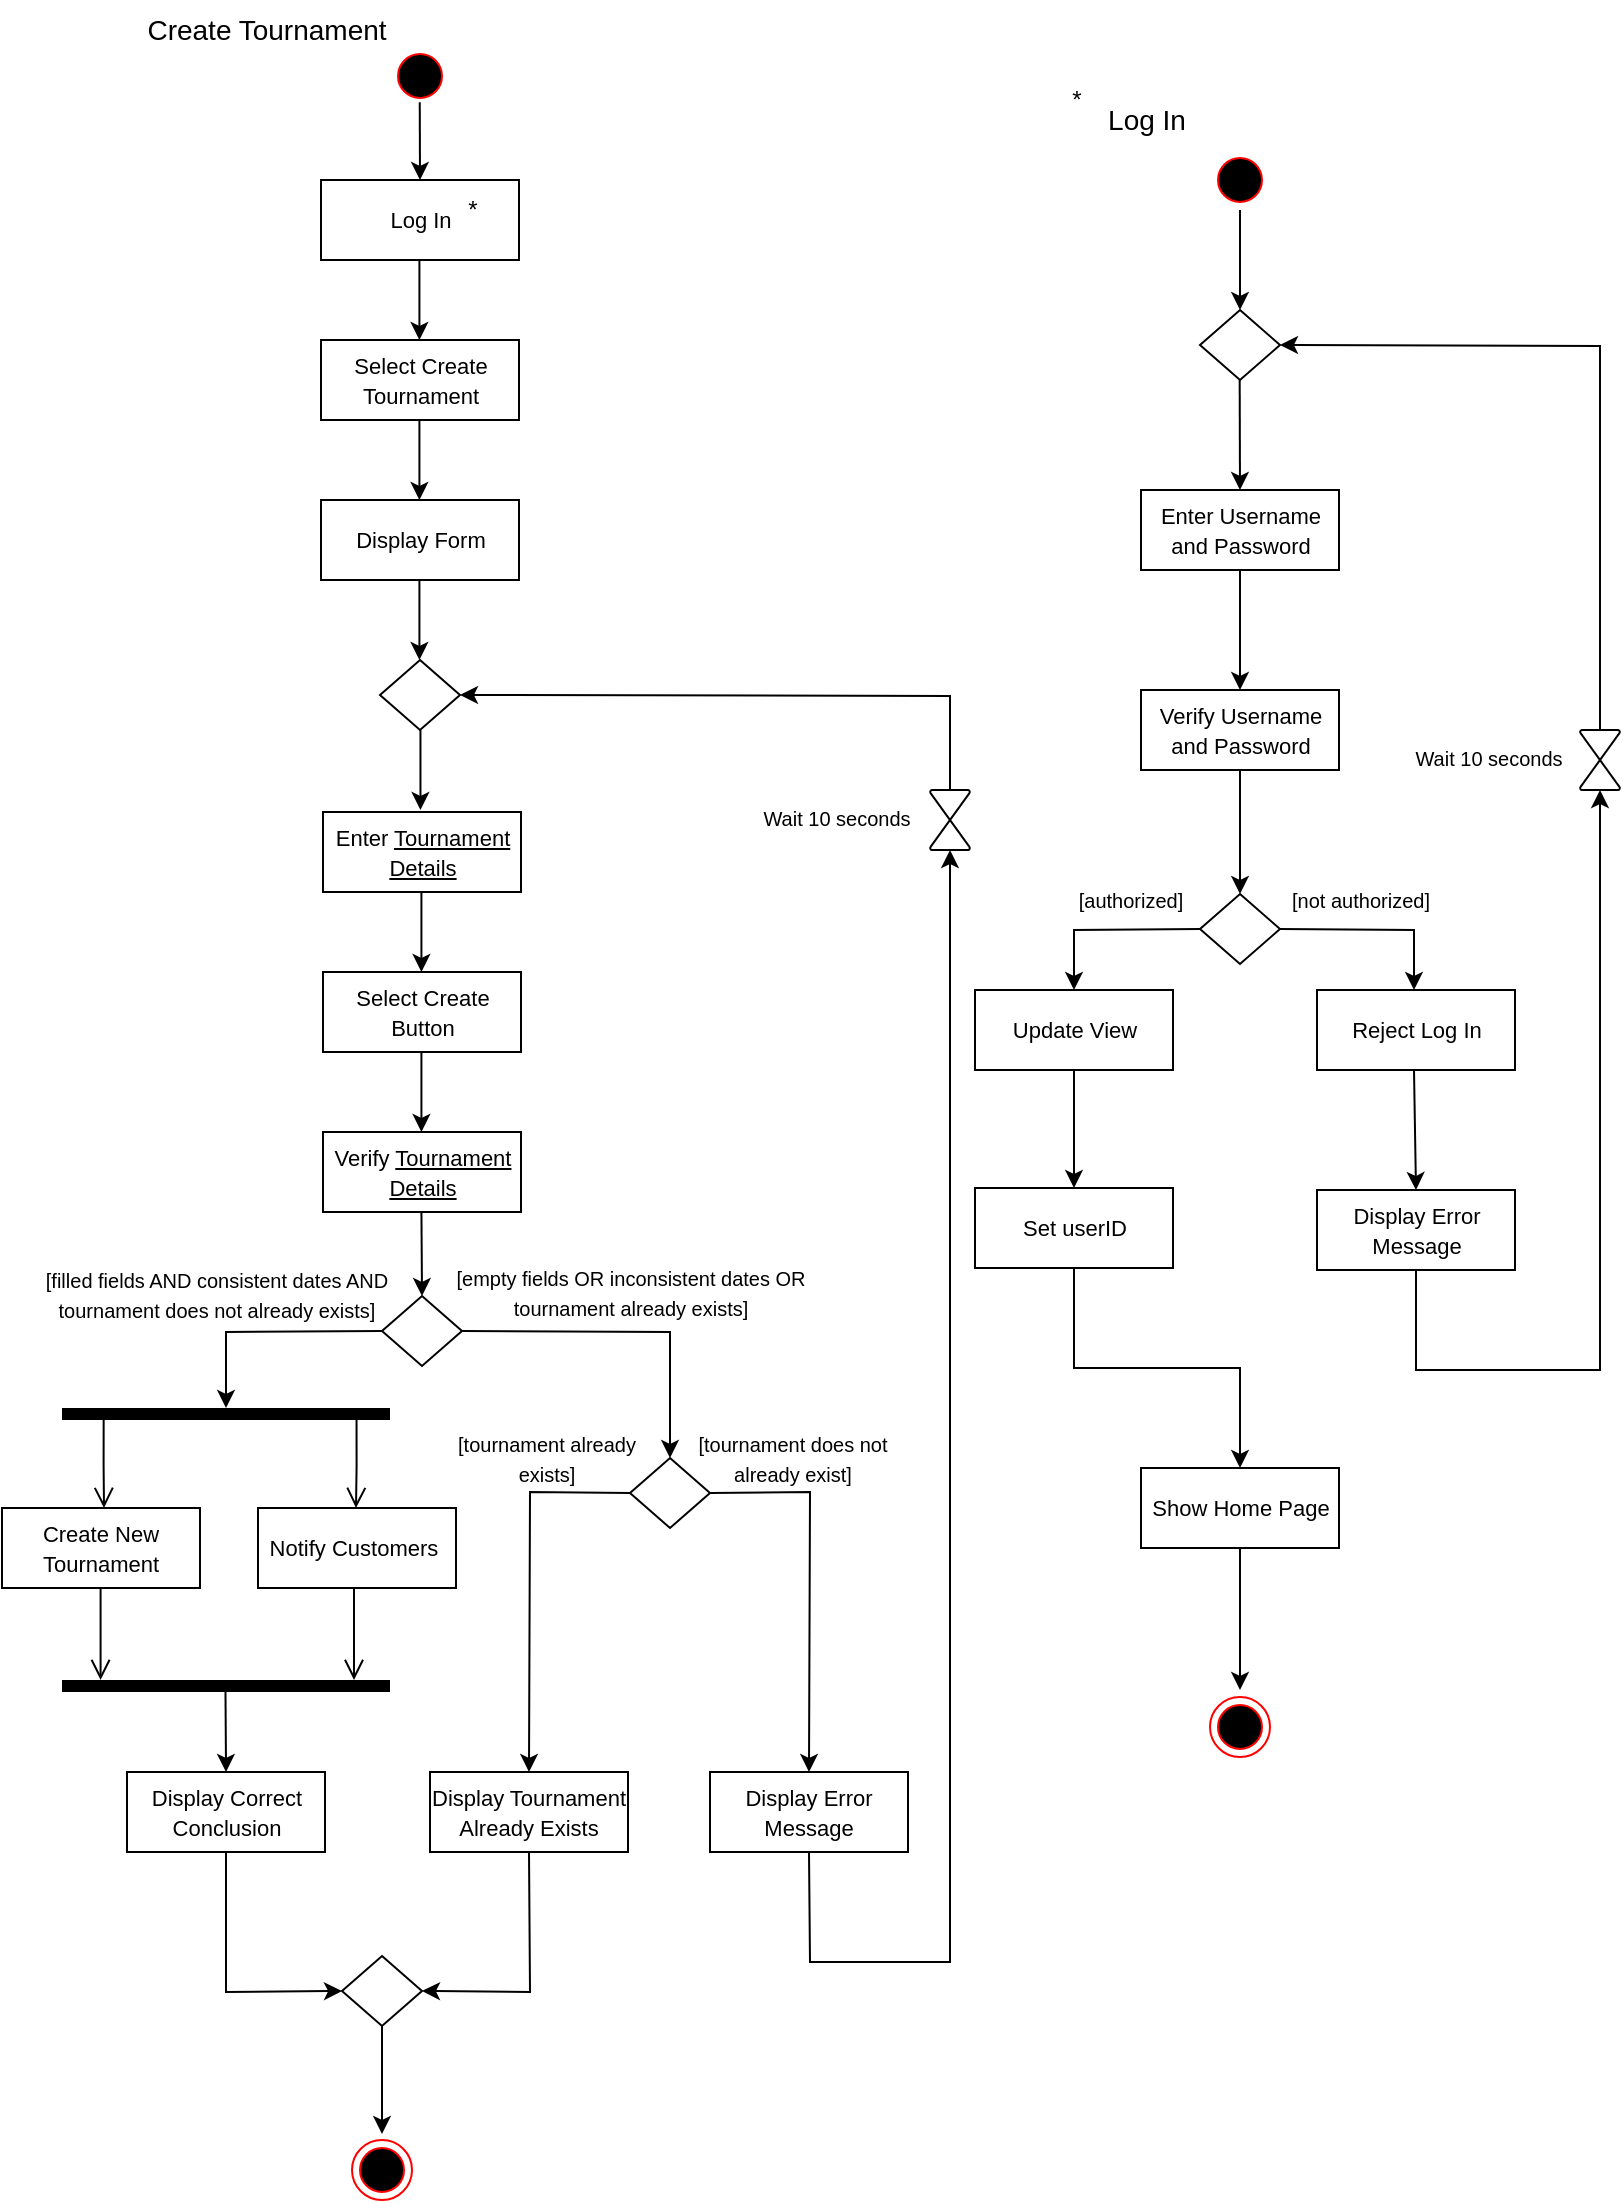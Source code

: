 <mxfile version="23.0.2" type="device">
  <diagram name="Pagina-1" id="seG2TezbrGPg8tv7P6Yc">
    <mxGraphModel dx="766" dy="305" grid="1" gridSize="10" guides="1" tooltips="1" connect="1" arrows="1" fold="1" page="1" pageScale="1" pageWidth="827" pageHeight="1169" math="0" shadow="0">
      <root>
        <mxCell id="0" />
        <mxCell id="1" parent="0" />
        <mxCell id="wjuAdJFFHyzH8bmCZzNl-2" value="" style="ellipse;html=1;shape=startState;fillColor=#000000;strokeColor=#ff0000;" parent="1" vertex="1">
          <mxGeometry x="200" y="62" width="30" height="30" as="geometry" />
        </mxCell>
        <mxCell id="wjuAdJFFHyzH8bmCZzNl-4" value="&lt;font style=&quot;font-size: 14px;&quot;&gt;Create Tournament&lt;/font&gt;" style="text;html=1;align=center;verticalAlign=middle;resizable=0;points=[];autosize=1;strokeColor=none;fillColor=none;" parent="1" vertex="1">
          <mxGeometry x="67.5" y="39" width="140" height="30" as="geometry" />
        </mxCell>
        <mxCell id="wjuAdJFFHyzH8bmCZzNl-8" value="*" style="text;html=1;align=center;verticalAlign=middle;resizable=0;points=[];autosize=1;strokeColor=none;fillColor=none;" parent="1" vertex="1">
          <mxGeometry x="528" y="74" width="30" height="30" as="geometry" />
        </mxCell>
        <mxCell id="wjuAdJFFHyzH8bmCZzNl-9" value="" style="ellipse;html=1;shape=startState;fillColor=#000000;strokeColor=#ff0000;" parent="1" vertex="1">
          <mxGeometry x="610" y="114" width="30" height="30" as="geometry" />
        </mxCell>
        <mxCell id="R6FAV-9Cmw2DLih2I1j_-4" value="&lt;font style=&quot;font-size: 11px;&quot;&gt;Log In&lt;/font&gt;" style="rounded=0;whiteSpace=wrap;html=1;" parent="1" vertex="1">
          <mxGeometry x="165.5" y="129" width="99" height="40" as="geometry" />
        </mxCell>
        <mxCell id="R6FAV-9Cmw2DLih2I1j_-6" value="" style="endArrow=classic;html=1;rounded=0;exitX=0.496;exitY=0.937;exitDx=0;exitDy=0;exitPerimeter=0;" parent="1" source="wjuAdJFFHyzH8bmCZzNl-2" edge="1">
          <mxGeometry width="50" height="50" relative="1" as="geometry">
            <mxPoint x="219" y="89" as="sourcePoint" />
            <mxPoint x="215" y="129" as="targetPoint" />
          </mxGeometry>
        </mxCell>
        <mxCell id="R6FAV-9Cmw2DLih2I1j_-9" value="&lt;font style=&quot;font-size: 14px;&quot;&gt;Log In&lt;/font&gt;" style="text;html=1;align=center;verticalAlign=middle;resizable=0;points=[];autosize=1;strokeColor=none;fillColor=none;" parent="1" vertex="1">
          <mxGeometry x="548" y="84" width="60" height="30" as="geometry" />
        </mxCell>
        <mxCell id="tBoRFY9E0ur1svYTMh_a-1" value="" style="endArrow=classic;html=1;rounded=0;exitX=0.5;exitY=1;exitDx=0;exitDy=0;" parent="1" source="wjuAdJFFHyzH8bmCZzNl-9" edge="1">
          <mxGeometry width="50" height="50" relative="1" as="geometry">
            <mxPoint x="395" y="224" as="sourcePoint" />
            <mxPoint x="625" y="194" as="targetPoint" />
          </mxGeometry>
        </mxCell>
        <mxCell id="tBoRFY9E0ur1svYTMh_a-4" value="" style="rhombus;whiteSpace=wrap;html=1;" parent="1" vertex="1">
          <mxGeometry x="605" y="194" width="40" height="35" as="geometry" />
        </mxCell>
        <mxCell id="tBoRFY9E0ur1svYTMh_a-5" value="" style="endArrow=classic;html=1;rounded=0;exitX=0.5;exitY=1;exitDx=0;exitDy=0;entryX=0.5;entryY=0;entryDx=0;entryDy=0;" parent="1" edge="1">
          <mxGeometry width="50" height="50" relative="1" as="geometry">
            <mxPoint x="624.84" y="229" as="sourcePoint" />
            <mxPoint x="625" y="284" as="targetPoint" />
          </mxGeometry>
        </mxCell>
        <mxCell id="wjuAdJFFHyzH8bmCZzNl-7" value="*" style="text;html=1;align=center;verticalAlign=middle;resizable=0;points=[];autosize=1;strokeColor=none;fillColor=none;" parent="1" vertex="1">
          <mxGeometry x="226" y="129" width="30" height="30" as="geometry" />
        </mxCell>
        <mxCell id="tBoRFY9E0ur1svYTMh_a-8" value="" style="endArrow=classic;html=1;rounded=0;exitX=0.5;exitY=1;exitDx=0;exitDy=0;" parent="1" edge="1">
          <mxGeometry width="50" height="50" relative="1" as="geometry">
            <mxPoint x="625" y="324" as="sourcePoint" />
            <mxPoint x="625" y="384" as="targetPoint" />
          </mxGeometry>
        </mxCell>
        <mxCell id="tBoRFY9E0ur1svYTMh_a-10" value="" style="endArrow=classic;html=1;rounded=0;exitX=0.5;exitY=1;exitDx=0;exitDy=0;entryX=0.5;entryY=0;entryDx=0;entryDy=0;" parent="1" edge="1">
          <mxGeometry width="50" height="50" relative="1" as="geometry">
            <mxPoint x="625" y="424.0" as="sourcePoint" />
            <mxPoint x="625" y="486" as="targetPoint" />
          </mxGeometry>
        </mxCell>
        <mxCell id="tBoRFY9E0ur1svYTMh_a-11" value="" style="rhombus;whiteSpace=wrap;html=1;" parent="1" vertex="1">
          <mxGeometry x="605" y="486" width="40" height="35" as="geometry" />
        </mxCell>
        <mxCell id="tBoRFY9E0ur1svYTMh_a-13" value="" style="endArrow=classic;html=1;rounded=0;exitX=1;exitY=0.5;exitDx=0;exitDy=0;entryX=0.5;entryY=0;entryDx=0;entryDy=0;" parent="1" source="tBoRFY9E0ur1svYTMh_a-11" edge="1">
          <mxGeometry width="50" height="50" relative="1" as="geometry">
            <mxPoint x="625" y="504" as="sourcePoint" />
            <mxPoint x="712" y="534" as="targetPoint" />
            <Array as="points">
              <mxPoint x="712" y="504" />
            </Array>
          </mxGeometry>
        </mxCell>
        <mxCell id="tBoRFY9E0ur1svYTMh_a-14" value="&lt;font style=&quot;font-size: 10px;&quot;&gt;[not authorized]&lt;/font&gt;" style="text;html=1;align=center;verticalAlign=middle;resizable=0;points=[];autosize=1;strokeColor=none;fillColor=none;" parent="1" vertex="1">
          <mxGeometry x="640" y="474" width="90" height="30" as="geometry" />
        </mxCell>
        <mxCell id="tBoRFY9E0ur1svYTMh_a-16" value="" style="endArrow=classic;html=1;rounded=0;exitX=0.5;exitY=1;exitDx=0;exitDy=0;" parent="1" edge="1">
          <mxGeometry width="50" height="50" relative="1" as="geometry">
            <mxPoint x="712" y="574" as="sourcePoint" />
            <mxPoint x="713" y="634" as="targetPoint" />
          </mxGeometry>
        </mxCell>
        <mxCell id="tBoRFY9E0ur1svYTMh_a-18" value="" style="endArrow=classic;html=1;rounded=0;entryX=0.5;entryY=1;entryDx=0;entryDy=0;entryPerimeter=0;exitX=0.5;exitY=1;exitDx=0;exitDy=0;" parent="1" source="QjHlwnnP2B7WLTLlMxgR-12" edge="1">
          <mxGeometry width="50" height="50" relative="1" as="geometry">
            <mxPoint x="683" y="694" as="sourcePoint" />
            <mxPoint x="805" y="434" as="targetPoint" />
            <Array as="points">
              <mxPoint x="713" y="724" />
              <mxPoint x="742" y="724" />
              <mxPoint x="805" y="724" />
            </Array>
          </mxGeometry>
        </mxCell>
        <mxCell id="OhPLSJKsHtrkxZUvNOaD-3" value="" style="verticalLabelPosition=bottom;verticalAlign=top;html=1;shape=mxgraph.flowchart.collate;" parent="1" vertex="1">
          <mxGeometry x="795" y="404" width="20" height="30" as="geometry" />
        </mxCell>
        <mxCell id="OhPLSJKsHtrkxZUvNOaD-4" value="&lt;font style=&quot;font-size: 10px;&quot;&gt;Wait 10 seconds&lt;/font&gt;" style="text;html=1;align=center;verticalAlign=middle;resizable=0;points=[];autosize=1;strokeColor=none;fillColor=none;" parent="1" vertex="1">
          <mxGeometry x="699" y="403" width="100" height="30" as="geometry" />
        </mxCell>
        <mxCell id="OhPLSJKsHtrkxZUvNOaD-5" value="" style="endArrow=classic;html=1;rounded=0;entryX=1;entryY=0.5;entryDx=0;entryDy=0;exitX=0.5;exitY=0;exitDx=0;exitDy=0;exitPerimeter=0;" parent="1" source="OhPLSJKsHtrkxZUvNOaD-3" target="tBoRFY9E0ur1svYTMh_a-4" edge="1">
          <mxGeometry width="50" height="50" relative="1" as="geometry">
            <mxPoint x="805" y="484" as="sourcePoint" />
            <mxPoint x="675" y="214" as="targetPoint" />
            <Array as="points">
              <mxPoint x="805" y="212" />
            </Array>
          </mxGeometry>
        </mxCell>
        <mxCell id="OhPLSJKsHtrkxZUvNOaD-7" value="" style="endArrow=classic;html=1;rounded=0;exitX=0;exitY=0.5;exitDx=0;exitDy=0;entryX=0.5;entryY=0;entryDx=0;entryDy=0;" parent="1" source="tBoRFY9E0ur1svYTMh_a-11" edge="1">
          <mxGeometry width="50" height="50" relative="1" as="geometry">
            <mxPoint x="605.0" y="521.5" as="sourcePoint" />
            <mxPoint x="542" y="534" as="targetPoint" />
            <Array as="points">
              <mxPoint x="542" y="504" />
            </Array>
          </mxGeometry>
        </mxCell>
        <mxCell id="OhPLSJKsHtrkxZUvNOaD-9" value="&lt;font style=&quot;font-size: 10px;&quot;&gt;[authorized]&lt;/font&gt;" style="text;html=1;align=center;verticalAlign=middle;resizable=0;points=[];autosize=1;strokeColor=none;fillColor=none;" parent="1" vertex="1">
          <mxGeometry x="530" y="474" width="80" height="30" as="geometry" />
        </mxCell>
        <mxCell id="OhPLSJKsHtrkxZUvNOaD-12" value="" style="endArrow=classic;html=1;rounded=0;exitX=0.5;exitY=1;exitDx=0;exitDy=0;" parent="1" edge="1">
          <mxGeometry width="50" height="50" relative="1" as="geometry">
            <mxPoint x="542" y="574" as="sourcePoint" />
            <mxPoint x="542" y="633" as="targetPoint" />
          </mxGeometry>
        </mxCell>
        <mxCell id="OhPLSJKsHtrkxZUvNOaD-14" value="" style="endArrow=classic;html=1;rounded=0;exitX=0.5;exitY=1;exitDx=0;exitDy=0;entryX=0.5;entryY=0;entryDx=0;entryDy=0;" parent="1" edge="1">
          <mxGeometry width="50" height="50" relative="1" as="geometry">
            <mxPoint x="542" y="673.0" as="sourcePoint" />
            <mxPoint x="625" y="773" as="targetPoint" />
            <Array as="points">
              <mxPoint x="542" y="723" />
              <mxPoint x="625" y="723" />
            </Array>
          </mxGeometry>
        </mxCell>
        <mxCell id="OhPLSJKsHtrkxZUvNOaD-15" value="" style="ellipse;html=1;shape=endState;fillColor=#000000;strokeColor=#ff0000;" parent="1" vertex="1">
          <mxGeometry x="610" y="887.5" width="30" height="30" as="geometry" />
        </mxCell>
        <mxCell id="OhPLSJKsHtrkxZUvNOaD-16" value="" style="endArrow=classic;html=1;rounded=0;exitX=0.5;exitY=1;exitDx=0;exitDy=0;" parent="1" edge="1">
          <mxGeometry width="50" height="50" relative="1" as="geometry">
            <mxPoint x="625" y="813.5" as="sourcePoint" />
            <mxPoint x="625" y="884" as="targetPoint" />
          </mxGeometry>
        </mxCell>
        <mxCell id="vmBrel4mYg4guFWGK2PO-12" value="" style="rhombus;whiteSpace=wrap;html=1;" parent="1" vertex="1">
          <mxGeometry x="196" y="687" width="40" height="35" as="geometry" />
        </mxCell>
        <mxCell id="vmBrel4mYg4guFWGK2PO-14" value="" style="endArrow=classic;html=1;rounded=0;entryX=0.5;entryY=0;entryDx=0;entryDy=0;exitX=1;exitY=0.5;exitDx=0;exitDy=0;" parent="1" source="vmBrel4mYg4guFWGK2PO-12" target="QjHlwnnP2B7WLTLlMxgR-5" edge="1">
          <mxGeometry width="50" height="50" relative="1" as="geometry">
            <mxPoint x="238" y="701" as="sourcePoint" />
            <mxPoint x="309.0" y="743" as="targetPoint" />
            <Array as="points">
              <mxPoint x="340" y="705" />
            </Array>
          </mxGeometry>
        </mxCell>
        <mxCell id="vmBrel4mYg4guFWGK2PO-15" value="&lt;font style=&quot;font-size: 10px;&quot;&gt;[empty fields OR inconsistent dates OR&lt;br&gt;tournament already exists]&lt;/font&gt;" style="text;html=1;align=center;verticalAlign=middle;resizable=0;points=[];autosize=1;strokeColor=none;fillColor=none;" parent="1" vertex="1">
          <mxGeometry x="220" y="665" width="200" height="40" as="geometry" />
        </mxCell>
        <mxCell id="vmBrel4mYg4guFWGK2PO-17" value="" style="endArrow=classic;html=1;rounded=0;exitX=0;exitY=0.5;exitDx=0;exitDy=0;entryX=0.5;entryY=0;entryDx=0;entryDy=0;" parent="1" source="vmBrel4mYg4guFWGK2PO-12" edge="1">
          <mxGeometry width="50" height="50" relative="1" as="geometry">
            <mxPoint x="182" y="702.5" as="sourcePoint" />
            <mxPoint x="118" y="743" as="targetPoint" />
            <Array as="points">
              <mxPoint x="118" y="705" />
            </Array>
          </mxGeometry>
        </mxCell>
        <mxCell id="vmBrel4mYg4guFWGK2PO-18" value="&lt;font style=&quot;font-size: 10px;&quot;&gt;[filled fields AND consistent dates AND&lt;br&gt;tournament does not already exists]&lt;/font&gt;" style="text;html=1;align=center;verticalAlign=middle;resizable=0;points=[];autosize=1;strokeColor=none;fillColor=none;" parent="1" vertex="1">
          <mxGeometry x="17.5" y="666" width="190" height="40" as="geometry" />
        </mxCell>
        <mxCell id="vmBrel4mYg4guFWGK2PO-22" value="" style="shape=line;html=1;strokeWidth=6;strokeColor=#000000;fillColor=#000000;" parent="1" vertex="1">
          <mxGeometry x="36" y="741" width="164" height="10" as="geometry" />
        </mxCell>
        <mxCell id="vmBrel4mYg4guFWGK2PO-28" value="" style="edgeStyle=orthogonalEdgeStyle;html=1;verticalAlign=bottom;endArrow=open;endSize=8;strokeColor=#000000;rounded=0;fillColor=#000000;entryX=0.5;entryY=0;entryDx=0;entryDy=0;exitX=0.898;exitY=0.759;exitDx=0;exitDy=0;exitPerimeter=0;" parent="1" source="vmBrel4mYg4guFWGK2PO-22" edge="1">
          <mxGeometry relative="1" as="geometry">
            <mxPoint x="183" y="793" as="targetPoint" />
            <mxPoint x="174" y="749" as="sourcePoint" />
          </mxGeometry>
        </mxCell>
        <mxCell id="vmBrel4mYg4guFWGK2PO-30" value="" style="edgeStyle=orthogonalEdgeStyle;html=1;verticalAlign=bottom;endArrow=open;endSize=8;strokeColor=#000000;rounded=0;entryX=0.5;entryY=0;entryDx=0;entryDy=0;exitX=0.127;exitY=0.796;exitDx=0;exitDy=0;exitPerimeter=0;" parent="1" source="vmBrel4mYg4guFWGK2PO-22" edge="1">
          <mxGeometry relative="1" as="geometry">
            <mxPoint x="57" y="793" as="targetPoint" />
            <mxPoint x="26" y="751" as="sourcePoint" />
          </mxGeometry>
        </mxCell>
        <mxCell id="vmBrel4mYg4guFWGK2PO-33" value="&lt;font style=&quot;font-size: 11px;&quot;&gt;Select Create Tournament&lt;/font&gt;" style="rounded=0;whiteSpace=wrap;html=1;" parent="1" vertex="1">
          <mxGeometry x="165.5" y="209" width="99" height="40" as="geometry" />
        </mxCell>
        <mxCell id="vmBrel4mYg4guFWGK2PO-34" value="&lt;font style=&quot;font-size: 11px;&quot;&gt;Display Form&lt;/font&gt;" style="rounded=0;whiteSpace=wrap;html=1;" parent="1" vertex="1">
          <mxGeometry x="165.5" y="289" width="99" height="40" as="geometry" />
        </mxCell>
        <mxCell id="vmBrel4mYg4guFWGK2PO-37" value="&lt;font style=&quot;font-size: 11px;&quot;&gt;Enter &lt;u&gt;Tournament Details&lt;/u&gt;&lt;/font&gt;" style="rounded=0;whiteSpace=wrap;html=1;" parent="1" vertex="1">
          <mxGeometry x="166.5" y="445" width="99" height="40" as="geometry" />
        </mxCell>
        <mxCell id="vmBrel4mYg4guFWGK2PO-39" value="&lt;font style=&quot;font-size: 11px;&quot;&gt;Select Create Button&lt;/font&gt;" style="rounded=0;whiteSpace=wrap;html=1;" parent="1" vertex="1">
          <mxGeometry x="166.5" y="525" width="99" height="40" as="geometry" />
        </mxCell>
        <mxCell id="vmBrel4mYg4guFWGK2PO-40" value="&lt;font style=&quot;font-size: 11px;&quot;&gt;Verify &lt;u&gt;Tournament Details&lt;/u&gt;&lt;/font&gt;" style="rounded=0;whiteSpace=wrap;html=1;" parent="1" vertex="1">
          <mxGeometry x="166.5" y="605" width="99" height="40" as="geometry" />
        </mxCell>
        <mxCell id="vmBrel4mYg4guFWGK2PO-43" value="&lt;font style=&quot;font-size: 11px;&quot;&gt;Notify Customers&amp;nbsp;&lt;/font&gt;" style="rounded=0;whiteSpace=wrap;html=1;" parent="1" vertex="1">
          <mxGeometry x="134" y="793" width="99" height="40" as="geometry" />
        </mxCell>
        <mxCell id="vmBrel4mYg4guFWGK2PO-44" value="&lt;font style=&quot;font-size: 11px;&quot;&gt;Create New Tournament&lt;/font&gt;" style="rounded=0;whiteSpace=wrap;html=1;" parent="1" vertex="1">
          <mxGeometry x="6" y="793" width="99" height="40" as="geometry" />
        </mxCell>
        <mxCell id="vmBrel4mYg4guFWGK2PO-45" value="&lt;font style=&quot;font-size: 11px;&quot;&gt;Display Correct Conclusion&lt;/font&gt;" style="rounded=0;whiteSpace=wrap;html=1;" parent="1" vertex="1">
          <mxGeometry x="68.5" y="925" width="99" height="40" as="geometry" />
        </mxCell>
        <mxCell id="vmBrel4mYg4guFWGK2PO-46" value="" style="endArrow=classic;html=1;rounded=0;exitX=0.5;exitY=1;exitDx=0;exitDy=0;" parent="1" edge="1">
          <mxGeometry width="50" height="50" relative="1" as="geometry">
            <mxPoint x="214.71" y="169" as="sourcePoint" />
            <mxPoint x="214.71" y="209" as="targetPoint" />
          </mxGeometry>
        </mxCell>
        <mxCell id="vmBrel4mYg4guFWGK2PO-47" value="" style="endArrow=classic;html=1;rounded=0;exitX=0.5;exitY=1;exitDx=0;exitDy=0;" parent="1" edge="1">
          <mxGeometry width="50" height="50" relative="1" as="geometry">
            <mxPoint x="214.71" y="249" as="sourcePoint" />
            <mxPoint x="214.71" y="289" as="targetPoint" />
          </mxGeometry>
        </mxCell>
        <mxCell id="vmBrel4mYg4guFWGK2PO-48" value="" style="endArrow=classic;html=1;rounded=0;exitX=0.5;exitY=1;exitDx=0;exitDy=0;" parent="1" edge="1">
          <mxGeometry width="50" height="50" relative="1" as="geometry">
            <mxPoint x="214.71" y="329" as="sourcePoint" />
            <mxPoint x="214.71" y="369" as="targetPoint" />
          </mxGeometry>
        </mxCell>
        <mxCell id="vmBrel4mYg4guFWGK2PO-49" value="" style="endArrow=classic;html=1;rounded=0;exitX=0.5;exitY=1;exitDx=0;exitDy=0;" parent="1" edge="1">
          <mxGeometry width="50" height="50" relative="1" as="geometry">
            <mxPoint x="215.71" y="485" as="sourcePoint" />
            <mxPoint x="215.71" y="525" as="targetPoint" />
          </mxGeometry>
        </mxCell>
        <mxCell id="vmBrel4mYg4guFWGK2PO-50" value="" style="endArrow=classic;html=1;rounded=0;exitX=0.5;exitY=1;exitDx=0;exitDy=0;" parent="1" edge="1">
          <mxGeometry width="50" height="50" relative="1" as="geometry">
            <mxPoint x="215.71" y="565" as="sourcePoint" />
            <mxPoint x="215.71" y="605" as="targetPoint" />
          </mxGeometry>
        </mxCell>
        <mxCell id="vmBrel4mYg4guFWGK2PO-51" value="" style="endArrow=classic;html=1;rounded=0;exitX=0.5;exitY=1;exitDx=0;exitDy=0;entryX=0.5;entryY=0;entryDx=0;entryDy=0;" parent="1" target="vmBrel4mYg4guFWGK2PO-12" edge="1">
          <mxGeometry width="50" height="50" relative="1" as="geometry">
            <mxPoint x="215.72" y="645" as="sourcePoint" />
            <mxPoint x="215.72" y="685" as="targetPoint" />
          </mxGeometry>
        </mxCell>
        <mxCell id="QjHlwnnP2B7WLTLlMxgR-1" value="" style="shape=line;html=1;strokeWidth=6;strokeColor=#000000;fillColor=#000000;" parent="1" vertex="1">
          <mxGeometry x="36" y="877" width="164" height="10" as="geometry" />
        </mxCell>
        <mxCell id="QjHlwnnP2B7WLTLlMxgR-2" value="" style="edgeStyle=orthogonalEdgeStyle;html=1;verticalAlign=bottom;endArrow=open;endSize=8;strokeColor=#000000;rounded=0;entryX=0.5;entryY=0;entryDx=0;entryDy=0;exitX=0.128;exitY=0.636;exitDx=0;exitDy=0;exitPerimeter=0;" parent="1" edge="1">
          <mxGeometry relative="1" as="geometry">
            <mxPoint x="55.29" y="879" as="targetPoint" />
            <mxPoint x="55.29" y="833" as="sourcePoint" />
          </mxGeometry>
        </mxCell>
        <mxCell id="QjHlwnnP2B7WLTLlMxgR-3" value="" style="edgeStyle=orthogonalEdgeStyle;html=1;verticalAlign=bottom;endArrow=open;endSize=8;strokeColor=#000000;rounded=0;exitX=0.128;exitY=0.636;exitDx=0;exitDy=0;exitPerimeter=0;" parent="1" edge="1">
          <mxGeometry relative="1" as="geometry">
            <mxPoint x="182" y="879" as="targetPoint" />
            <mxPoint x="182" y="833" as="sourcePoint" />
          </mxGeometry>
        </mxCell>
        <mxCell id="QjHlwnnP2B7WLTLlMxgR-4" value="" style="endArrow=classic;html=1;rounded=0;exitX=0.5;exitY=1;exitDx=0;exitDy=0;entryX=0.5;entryY=0;entryDx=0;entryDy=0;" parent="1" edge="1">
          <mxGeometry width="50" height="50" relative="1" as="geometry">
            <mxPoint x="117.74" y="885" as="sourcePoint" />
            <mxPoint x="118.02" y="925" as="targetPoint" />
          </mxGeometry>
        </mxCell>
        <mxCell id="QjHlwnnP2B7WLTLlMxgR-5" value="" style="rhombus;whiteSpace=wrap;html=1;" parent="1" vertex="1">
          <mxGeometry x="320" y="768" width="40" height="35" as="geometry" />
        </mxCell>
        <mxCell id="QjHlwnnP2B7WLTLlMxgR-6" value="&lt;font style=&quot;font-size: 11px;&quot;&gt;Enter Username and Password&lt;/font&gt;" style="rounded=0;whiteSpace=wrap;html=1;" parent="1" vertex="1">
          <mxGeometry x="575.5" y="284" width="99" height="40" as="geometry" />
        </mxCell>
        <mxCell id="QjHlwnnP2B7WLTLlMxgR-7" value="&lt;font style=&quot;font-size: 11px;&quot;&gt;Verify Username and Password&lt;/font&gt;" style="rounded=0;whiteSpace=wrap;html=1;" parent="1" vertex="1">
          <mxGeometry x="575.5" y="384" width="99" height="40" as="geometry" />
        </mxCell>
        <mxCell id="QjHlwnnP2B7WLTLlMxgR-9" value="&lt;font style=&quot;font-size: 11px;&quot;&gt;Reject Log In&lt;/font&gt;" style="rounded=0;whiteSpace=wrap;html=1;" parent="1" vertex="1">
          <mxGeometry x="663.5" y="534" width="99" height="40" as="geometry" />
        </mxCell>
        <mxCell id="QjHlwnnP2B7WLTLlMxgR-10" value="&lt;font style=&quot;font-size: 11px;&quot;&gt;Set userID&lt;/font&gt;" style="rounded=0;whiteSpace=wrap;html=1;" parent="1" vertex="1">
          <mxGeometry x="492.5" y="633" width="99" height="40" as="geometry" />
        </mxCell>
        <mxCell id="QjHlwnnP2B7WLTLlMxgR-11" value="&lt;font style=&quot;font-size: 11px;&quot;&gt;Update View&lt;/font&gt;" style="rounded=0;whiteSpace=wrap;html=1;" parent="1" vertex="1">
          <mxGeometry x="492.5" y="534" width="99" height="40" as="geometry" />
        </mxCell>
        <mxCell id="QjHlwnnP2B7WLTLlMxgR-12" value="&lt;font style=&quot;font-size: 11px;&quot;&gt;Display Error Message&lt;/font&gt;" style="rounded=0;whiteSpace=wrap;html=1;" parent="1" vertex="1">
          <mxGeometry x="663.5" y="634" width="99" height="40" as="geometry" />
        </mxCell>
        <mxCell id="QjHlwnnP2B7WLTLlMxgR-13" value="&lt;font style=&quot;font-size: 11px;&quot;&gt;Show Home Page&lt;/font&gt;" style="rounded=0;whiteSpace=wrap;html=1;" parent="1" vertex="1">
          <mxGeometry x="575.5" y="773" width="99" height="40" as="geometry" />
        </mxCell>
        <mxCell id="QjHlwnnP2B7WLTLlMxgR-14" value="&lt;font style=&quot;font-size: 11px;&quot;&gt;Display Tournament Already Exists&lt;/font&gt;" style="rounded=0;whiteSpace=wrap;html=1;" parent="1" vertex="1">
          <mxGeometry x="220" y="925" width="99" height="40" as="geometry" />
        </mxCell>
        <mxCell id="QjHlwnnP2B7WLTLlMxgR-15" value="" style="endArrow=classic;html=1;rounded=0;exitX=0;exitY=0.5;exitDx=0;exitDy=0;entryX=0.5;entryY=0;entryDx=0;entryDy=0;" parent="1" source="QjHlwnnP2B7WLTLlMxgR-5" target="QjHlwnnP2B7WLTLlMxgR-14" edge="1">
          <mxGeometry width="50" height="50" relative="1" as="geometry">
            <mxPoint x="340.5" y="785.5" as="sourcePoint" />
            <mxPoint x="300" y="837" as="targetPoint" />
            <Array as="points">
              <mxPoint x="270" y="785" />
            </Array>
          </mxGeometry>
        </mxCell>
        <mxCell id="QjHlwnnP2B7WLTLlMxgR-16" value="" style="rhombus;whiteSpace=wrap;html=1;" parent="1" vertex="1">
          <mxGeometry x="176" y="1017" width="40" height="35" as="geometry" />
        </mxCell>
        <mxCell id="QjHlwnnP2B7WLTLlMxgR-17" value="" style="ellipse;html=1;shape=endState;fillColor=#000000;strokeColor=#ff0000;" parent="1" vertex="1">
          <mxGeometry x="181" y="1109" width="30" height="30" as="geometry" />
        </mxCell>
        <mxCell id="QjHlwnnP2B7WLTLlMxgR-18" value="" style="endArrow=classic;html=1;rounded=0;exitX=0.5;exitY=1;exitDx=0;exitDy=0;" parent="1" source="QjHlwnnP2B7WLTLlMxgR-16" edge="1">
          <mxGeometry width="50" height="50" relative="1" as="geometry">
            <mxPoint x="216.5" y="1065" as="sourcePoint" />
            <mxPoint x="196" y="1106" as="targetPoint" />
          </mxGeometry>
        </mxCell>
        <mxCell id="QjHlwnnP2B7WLTLlMxgR-19" value="" style="endArrow=classic;html=1;rounded=0;exitX=0.5;exitY=1;exitDx=0;exitDy=0;entryX=0;entryY=0.5;entryDx=0;entryDy=0;" parent="1" source="vmBrel4mYg4guFWGK2PO-45" target="QjHlwnnP2B7WLTLlMxgR-16" edge="1">
          <mxGeometry width="50" height="50" relative="1" as="geometry">
            <mxPoint x="127.74" y="988.5" as="sourcePoint" />
            <mxPoint x="128.02" y="1028.5" as="targetPoint" />
            <Array as="points">
              <mxPoint x="118" y="1035" />
            </Array>
          </mxGeometry>
        </mxCell>
        <mxCell id="QjHlwnnP2B7WLTLlMxgR-21" value="" style="endArrow=classic;html=1;rounded=0;entryX=1;entryY=0.5;entryDx=0;entryDy=0;exitX=0.5;exitY=1;exitDx=0;exitDy=0;" parent="1" source="QjHlwnnP2B7WLTLlMxgR-14" target="QjHlwnnP2B7WLTLlMxgR-16" edge="1">
          <mxGeometry width="50" height="50" relative="1" as="geometry">
            <mxPoint x="305.5" y="965" as="sourcePoint" />
            <mxPoint x="265.5" y="1025" as="targetPoint" />
            <Array as="points">
              <mxPoint x="270" y="1035" />
            </Array>
          </mxGeometry>
        </mxCell>
        <mxCell id="QjHlwnnP2B7WLTLlMxgR-22" value="&lt;font style=&quot;font-size: 10px;&quot;&gt;[tournament already&lt;br&gt;exists]&lt;/font&gt;" style="text;html=1;align=center;verticalAlign=middle;resizable=0;points=[];autosize=1;strokeColor=none;fillColor=none;" parent="1" vertex="1">
          <mxGeometry x="223" y="748" width="110" height="40" as="geometry" />
        </mxCell>
        <mxCell id="QjHlwnnP2B7WLTLlMxgR-23" value="&lt;font style=&quot;font-size: 10px;&quot;&gt;[tournament does not&lt;br&gt;already exist]&lt;/font&gt;" style="text;html=1;align=center;verticalAlign=middle;resizable=0;points=[];autosize=1;strokeColor=none;fillColor=none;" parent="1" vertex="1">
          <mxGeometry x="341" y="748" width="120" height="40" as="geometry" />
        </mxCell>
        <mxCell id="QjHlwnnP2B7WLTLlMxgR-24" value="&lt;font style=&quot;font-size: 11px;&quot;&gt;Display Error Message&lt;/font&gt;" style="rounded=0;whiteSpace=wrap;html=1;" parent="1" vertex="1">
          <mxGeometry x="360" y="925" width="99" height="40" as="geometry" />
        </mxCell>
        <mxCell id="QjHlwnnP2B7WLTLlMxgR-25" value="" style="endArrow=classic;html=1;rounded=0;exitX=1;exitY=0.5;exitDx=0;exitDy=0;entryX=0.5;entryY=0;entryDx=0;entryDy=0;" parent="1" source="QjHlwnnP2B7WLTLlMxgR-5" target="QjHlwnnP2B7WLTLlMxgR-24" edge="1">
          <mxGeometry width="50" height="50" relative="1" as="geometry">
            <mxPoint x="340" y="796" as="sourcePoint" />
            <mxPoint x="290" y="935" as="targetPoint" />
            <Array as="points">
              <mxPoint x="410" y="785" />
            </Array>
          </mxGeometry>
        </mxCell>
        <mxCell id="QjHlwnnP2B7WLTLlMxgR-28" value="" style="endArrow=classic;html=1;rounded=0;exitX=0.5;exitY=1;exitDx=0;exitDy=0;" parent="1" edge="1">
          <mxGeometry width="50" height="50" relative="1" as="geometry">
            <mxPoint x="215.23" y="404" as="sourcePoint" />
            <mxPoint x="215.23" y="444" as="targetPoint" />
          </mxGeometry>
        </mxCell>
        <mxCell id="QjHlwnnP2B7WLTLlMxgR-29" value="" style="rhombus;whiteSpace=wrap;html=1;" parent="1" vertex="1">
          <mxGeometry x="195" y="369" width="40" height="35" as="geometry" />
        </mxCell>
        <mxCell id="QjHlwnnP2B7WLTLlMxgR-30" value="" style="endArrow=classic;html=1;rounded=0;exitX=0.5;exitY=1;exitDx=0;exitDy=0;entryX=0.5;entryY=1;entryDx=0;entryDy=0;entryPerimeter=0;" parent="1" source="QjHlwnnP2B7WLTLlMxgR-24" target="QjHlwnnP2B7WLTLlMxgR-31" edge="1">
          <mxGeometry width="50" height="50" relative="1" as="geometry">
            <mxPoint x="450" y="814" as="sourcePoint" />
            <mxPoint x="400" y="520" as="targetPoint" />
            <Array as="points">
              <mxPoint x="410" y="1020" />
              <mxPoint x="480" y="1020" />
              <mxPoint x="480" y="520" />
            </Array>
          </mxGeometry>
        </mxCell>
        <mxCell id="QjHlwnnP2B7WLTLlMxgR-31" value="" style="verticalLabelPosition=bottom;verticalAlign=top;html=1;shape=mxgraph.flowchart.collate;" parent="1" vertex="1">
          <mxGeometry x="470" y="434" width="20" height="30" as="geometry" />
        </mxCell>
        <mxCell id="QjHlwnnP2B7WLTLlMxgR-32" value="&lt;font style=&quot;font-size: 10px;&quot;&gt;Wait 10 seconds&lt;/font&gt;" style="text;html=1;align=center;verticalAlign=middle;resizable=0;points=[];autosize=1;strokeColor=none;fillColor=none;" parent="1" vertex="1">
          <mxGeometry x="373" y="433" width="100" height="30" as="geometry" />
        </mxCell>
        <mxCell id="QjHlwnnP2B7WLTLlMxgR-33" value="" style="endArrow=classic;html=1;rounded=0;exitX=0.5;exitY=0;exitDx=0;exitDy=0;entryX=1;entryY=0.5;entryDx=0;entryDy=0;exitPerimeter=0;" parent="1" source="QjHlwnnP2B7WLTLlMxgR-31" target="QjHlwnnP2B7WLTLlMxgR-29" edge="1">
          <mxGeometry width="50" height="50" relative="1" as="geometry">
            <mxPoint x="419.2" y="369" as="sourcePoint" />
            <mxPoint x="419.2" y="409" as="targetPoint" />
            <Array as="points">
              <mxPoint x="480" y="387" />
            </Array>
          </mxGeometry>
        </mxCell>
      </root>
    </mxGraphModel>
  </diagram>
</mxfile>
